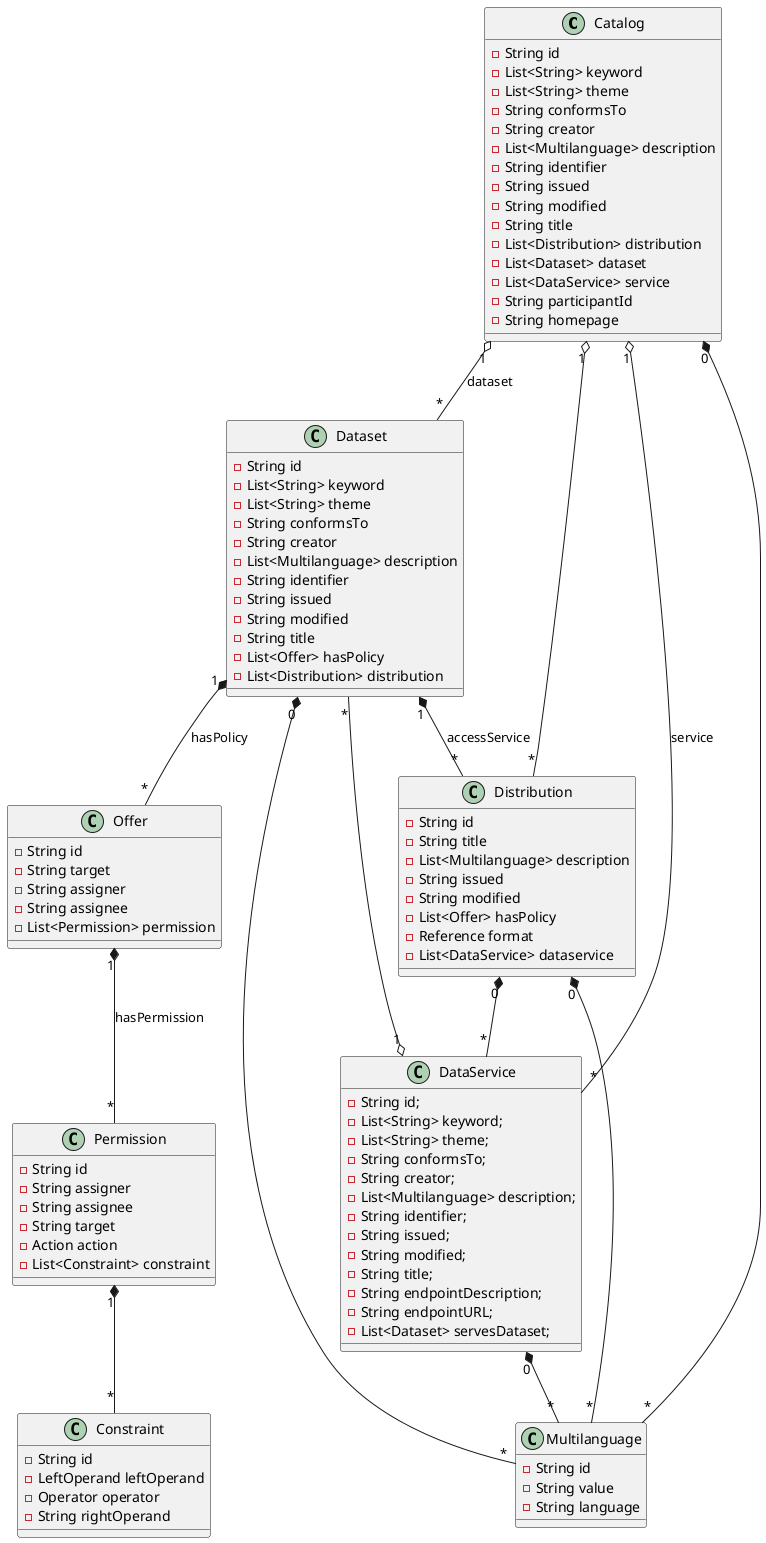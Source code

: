 @startuml

Catalog "1" o-- "*" Dataset : dataset
Catalog "1" o-- "*" DataService : service
Catalog "1" o-- "*" Distribution
Catalog "0" *-- "*" Multilanguage

DataService "0" *-- "*" Multilanguage
DataService "1" o-- "*" Dataset

Dataset "0" *-- "*" Multilanguage
Dataset "1" *-- "*" Distribution : accessService
Dataset "1" *-- "*" Offer : hasPolicy

Offer "1" *-- "*" Permission : hasPermission

Permission "1" *-- "*" Constraint

Distribution "0" *-- "*" Multilanguage
Distribution "0" *-- "*" DataService

class Catalog {
	- String id
	- List<String> keyword
	- List<String> theme
	- String conformsTo
	- String creator
	- List<Multilanguage> description
	- String identifier
	- String issued
	- String modified
	- String title
	- List<Distribution> distribution
	- List<Dataset> dataset
	- List<DataService> service
	- String participantId
	- String homepage
}

class DataService {
	- String id;
	- List<String> keyword;
	- List<String> theme;
	- String conformsTo;
	- String creator;
	- List<Multilanguage> description;
	- String identifier;
	- String issued;
	- String modified;
	- String title;
	- String endpointDescription;
	- String endpointURL;
	- List<Dataset> servesDataset;

}

class Dataset {
	- String id
	- List<String> keyword
	- List<String> theme
	- String conformsTo
	- String creator
	- List<Multilanguage> description
	- String identifier
	- String issued
	- String modified
	- String title
	- List<Offer> hasPolicy
	- List<Distribution> distribution
}

class Offer {
	- String id
	- String target
	- String assigner
	- String assignee
	- List<Permission> permission
}

class Permission {
	- String id
	- String assigner
	- String assignee
	- String target
	- Action action
	- List<Constraint> constraint
}

class Constraint {
	- String id
	- LeftOperand leftOperand
	- Operator operator
	- String rightOperand
	
}

class Multilanguage {
	- String id
	- String value
	- String language
}

class Distribution {
	- String id
	- String title
	- List<Multilanguage> description
	- String issued
	- String modified
	- List<Offer> hasPolicy
	- Reference format
	- List<DataService> dataservice
}

@enduml